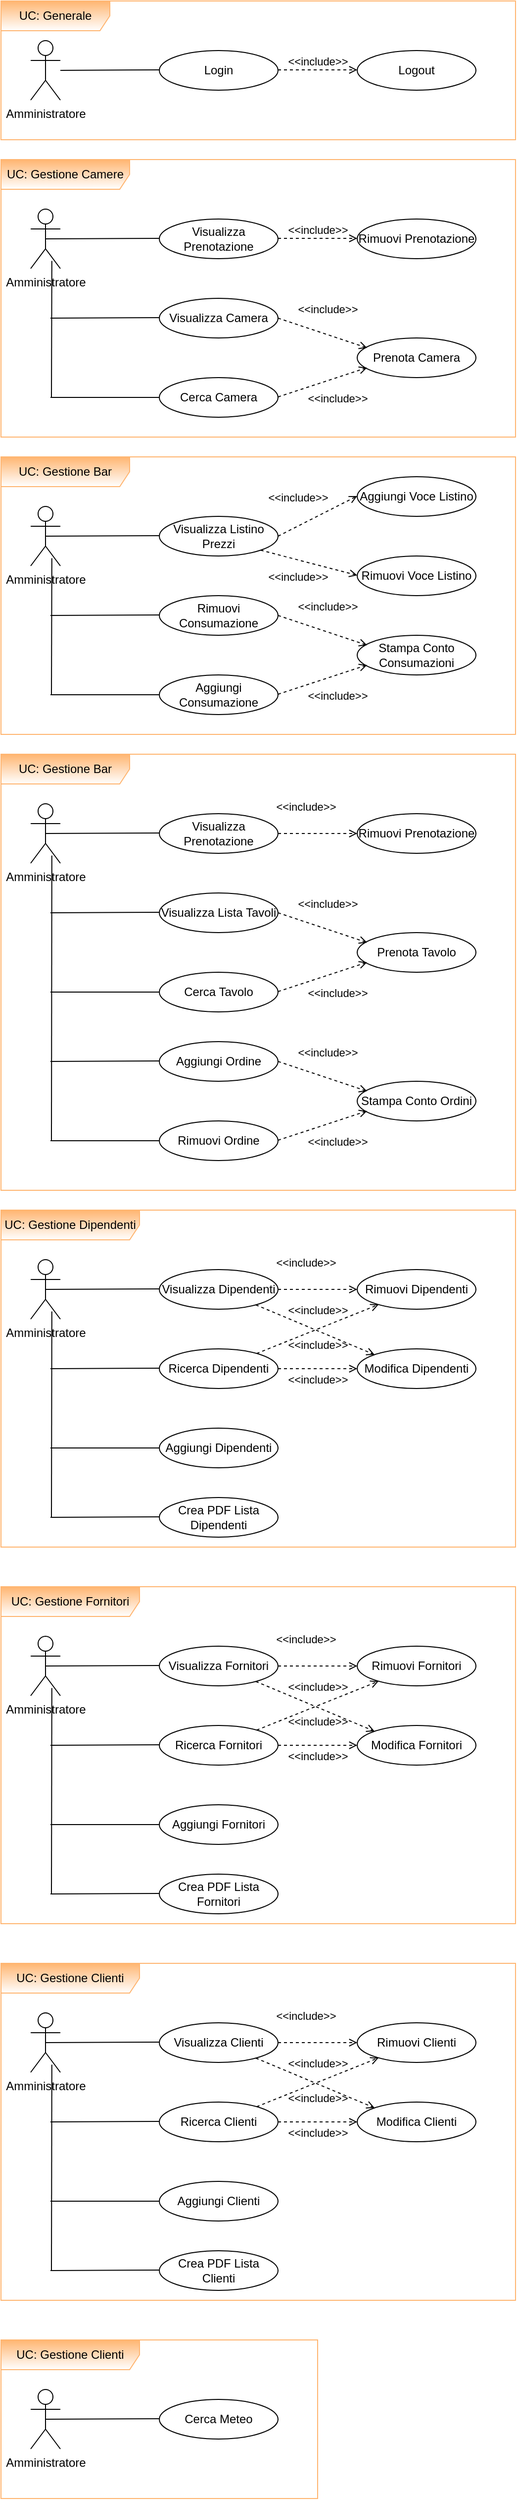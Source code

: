 <mxfile version="14.9.0" type="github">
  <diagram id="NqPz3V7me-MqtQ7d7VtO" name="Page-1">
    <mxGraphModel dx="1007" dy="547" grid="1" gridSize="10" guides="1" tooltips="1" connect="1" arrows="1" fold="1" page="1" pageScale="1" pageWidth="827" pageHeight="1169" math="0" shadow="0">
      <root>
        <mxCell id="0" />
        <mxCell id="1" parent="0" />
        <mxCell id="5VnEzYSrw6fhQEY2myun-6" value="UC: Generale" style="shape=umlFrame;whiteSpace=wrap;html=1;swimlaneFillColor=none;gradientColor=#ffffff;width=110;height=30;fillColor=#FFB570;strokeColor=#FFB570;" vertex="1" parent="1">
          <mxGeometry x="120" y="40" width="520" height="140" as="geometry" />
        </mxCell>
        <mxCell id="5VnEzYSrw6fhQEY2myun-1" value="Amministratore" style="shape=umlActor;html=1;verticalLabelPosition=bottom;verticalAlign=top;align=center;" vertex="1" parent="1">
          <mxGeometry x="150" y="80" width="30" height="60" as="geometry" />
        </mxCell>
        <mxCell id="5VnEzYSrw6fhQEY2myun-2" value="Login" style="ellipse;whiteSpace=wrap;html=1;" vertex="1" parent="1">
          <mxGeometry x="280" y="90" width="120" height="40" as="geometry" />
        </mxCell>
        <mxCell id="5VnEzYSrw6fhQEY2myun-3" value="Logout" style="ellipse;whiteSpace=wrap;html=1;" vertex="1" parent="1">
          <mxGeometry x="480" y="90" width="120" height="40" as="geometry" />
        </mxCell>
        <mxCell id="5VnEzYSrw6fhQEY2myun-4" value="" style="edgeStyle=none;html=1;endArrow=none;verticalAlign=bottom;" edge="1" parent="1">
          <mxGeometry width="160" relative="1" as="geometry">
            <mxPoint x="180" y="110" as="sourcePoint" />
            <mxPoint x="280" y="109.5" as="targetPoint" />
            <Array as="points" />
          </mxGeometry>
        </mxCell>
        <mxCell id="5VnEzYSrw6fhQEY2myun-5" value="&amp;lt;&amp;lt;include&amp;gt;&amp;gt;" style="edgeStyle=none;html=1;endArrow=open;verticalAlign=bottom;dashed=1;labelBackgroundColor=none;" edge="1" parent="1">
          <mxGeometry width="160" relative="1" as="geometry">
            <mxPoint x="400" y="109.5" as="sourcePoint" />
            <mxPoint x="480" y="109.5" as="targetPoint" />
            <Array as="points">
              <mxPoint x="440" y="109.5" />
            </Array>
          </mxGeometry>
        </mxCell>
        <mxCell id="5VnEzYSrw6fhQEY2myun-7" value="UC: Gestione Camere" style="shape=umlFrame;whiteSpace=wrap;html=1;swimlaneFillColor=none;gradientColor=#ffffff;width=130;height=30;fillColor=#FFB570;strokeColor=#FFB570;" vertex="1" parent="1">
          <mxGeometry x="120" y="200" width="520" height="280" as="geometry" />
        </mxCell>
        <mxCell id="5VnEzYSrw6fhQEY2myun-13" value="Amministratore" style="shape=umlActor;html=1;verticalLabelPosition=bottom;verticalAlign=top;align=center;" vertex="1" parent="1">
          <mxGeometry x="150" y="250" width="30" height="60" as="geometry" />
        </mxCell>
        <mxCell id="5VnEzYSrw6fhQEY2myun-14" value="Visualizza Prenotazione" style="ellipse;whiteSpace=wrap;html=1;" vertex="1" parent="1">
          <mxGeometry x="280" y="260" width="120" height="40" as="geometry" />
        </mxCell>
        <mxCell id="5VnEzYSrw6fhQEY2myun-15" value="Rimuovi Prenotazione" style="ellipse;whiteSpace=wrap;html=1;" vertex="1" parent="1">
          <mxGeometry x="480" y="260" width="120" height="40" as="geometry" />
        </mxCell>
        <mxCell id="5VnEzYSrw6fhQEY2myun-16" value="" style="edgeStyle=none;html=1;endArrow=none;verticalAlign=bottom;exitX=0.5;exitY=0.5;exitDx=0;exitDy=0;exitPerimeter=0;" edge="1" parent="1" source="5VnEzYSrw6fhQEY2myun-13">
          <mxGeometry width="160" relative="1" as="geometry">
            <mxPoint x="180" y="280" as="sourcePoint" />
            <mxPoint x="280" y="279.5" as="targetPoint" />
            <Array as="points" />
          </mxGeometry>
        </mxCell>
        <mxCell id="5VnEzYSrw6fhQEY2myun-17" value="&amp;lt;&amp;lt;include&amp;gt;&amp;gt;" style="edgeStyle=none;html=1;endArrow=open;verticalAlign=bottom;dashed=1;labelBackgroundColor=none;" edge="1" parent="1">
          <mxGeometry width="160" relative="1" as="geometry">
            <mxPoint x="400" y="279.5" as="sourcePoint" />
            <mxPoint x="480" y="279.5" as="targetPoint" />
            <Array as="points">
              <mxPoint x="440" y="279.5" />
            </Array>
          </mxGeometry>
        </mxCell>
        <mxCell id="5VnEzYSrw6fhQEY2myun-19" value="Visualizza Camera" style="ellipse;whiteSpace=wrap;html=1;" vertex="1" parent="1">
          <mxGeometry x="280" y="340" width="120" height="40" as="geometry" />
        </mxCell>
        <mxCell id="5VnEzYSrw6fhQEY2myun-20" value="Prenota Camera" style="ellipse;whiteSpace=wrap;html=1;" vertex="1" parent="1">
          <mxGeometry x="480" y="380" width="120" height="40" as="geometry" />
        </mxCell>
        <mxCell id="5VnEzYSrw6fhQEY2myun-21" value="" style="edgeStyle=none;html=1;endArrow=none;verticalAlign=bottom;" edge="1" parent="1">
          <mxGeometry width="160" relative="1" as="geometry">
            <mxPoint x="170" y="360" as="sourcePoint" />
            <mxPoint x="280" y="359.5" as="targetPoint" />
            <Array as="points" />
          </mxGeometry>
        </mxCell>
        <mxCell id="5VnEzYSrw6fhQEY2myun-22" value="&amp;lt;&amp;lt;include&amp;gt;&amp;gt;" style="edgeStyle=none;html=1;endArrow=open;verticalAlign=bottom;dashed=1;labelBackgroundColor=none;exitX=1;exitY=0.5;exitDx=0;exitDy=0;" edge="1" parent="1" source="5VnEzYSrw6fhQEY2myun-19">
          <mxGeometry y="16" width="160" relative="1" as="geometry">
            <mxPoint x="400" y="419.5" as="sourcePoint" />
            <mxPoint x="490" y="390" as="targetPoint" />
            <Array as="points" />
            <mxPoint as="offset" />
          </mxGeometry>
        </mxCell>
        <mxCell id="5VnEzYSrw6fhQEY2myun-25" value="" style="edgeStyle=none;html=1;endArrow=none;verticalAlign=bottom;exitX=0.713;exitY=0.87;exitDx=0;exitDy=0;exitPerimeter=0;" edge="1" parent="1" source="5VnEzYSrw6fhQEY2myun-13">
          <mxGeometry width="160" relative="1" as="geometry">
            <mxPoint x="580" y="480" as="sourcePoint" />
            <mxPoint x="171" y="440" as="targetPoint" />
          </mxGeometry>
        </mxCell>
        <mxCell id="5VnEzYSrw6fhQEY2myun-26" value="" style="edgeStyle=none;html=1;endArrow=none;verticalAlign=bottom;" edge="1" parent="1">
          <mxGeometry width="160" relative="1" as="geometry">
            <mxPoint x="170" y="440" as="sourcePoint" />
            <mxPoint x="280" y="440" as="targetPoint" />
          </mxGeometry>
        </mxCell>
        <mxCell id="5VnEzYSrw6fhQEY2myun-27" value="Cerca Camera" style="ellipse;whiteSpace=wrap;html=1;" vertex="1" parent="1">
          <mxGeometry x="280" y="420" width="120" height="40" as="geometry" />
        </mxCell>
        <mxCell id="5VnEzYSrw6fhQEY2myun-29" value="&amp;lt;&amp;lt;include&amp;gt;&amp;gt;" style="edgeStyle=none;html=1;endArrow=open;verticalAlign=bottom;dashed=1;labelBackgroundColor=none;" edge="1" parent="1">
          <mxGeometry x="0.135" y="-29" width="160" relative="1" as="geometry">
            <mxPoint x="400" y="439.5" as="sourcePoint" />
            <mxPoint x="490" y="410" as="targetPoint" />
            <mxPoint as="offset" />
          </mxGeometry>
        </mxCell>
        <mxCell id="5VnEzYSrw6fhQEY2myun-30" value="UC: Gestione Bar" style="shape=umlFrame;whiteSpace=wrap;html=1;swimlaneFillColor=none;gradientColor=#ffffff;width=130;height=30;fillColor=#FFB570;strokeColor=#FFB570;" vertex="1" parent="1">
          <mxGeometry x="120" y="500" width="520" height="280" as="geometry" />
        </mxCell>
        <mxCell id="5VnEzYSrw6fhQEY2myun-31" value="Amministratore" style="shape=umlActor;html=1;verticalLabelPosition=bottom;verticalAlign=top;align=center;" vertex="1" parent="1">
          <mxGeometry x="150" y="550" width="30" height="60" as="geometry" />
        </mxCell>
        <mxCell id="5VnEzYSrw6fhQEY2myun-32" value="Visualizza Listino Prezzi" style="ellipse;whiteSpace=wrap;html=1;" vertex="1" parent="1">
          <mxGeometry x="280" y="560" width="120" height="40" as="geometry" />
        </mxCell>
        <mxCell id="5VnEzYSrw6fhQEY2myun-33" value="Aggiungi Voce Listino" style="ellipse;whiteSpace=wrap;html=1;" vertex="1" parent="1">
          <mxGeometry x="480" y="520" width="120" height="40" as="geometry" />
        </mxCell>
        <mxCell id="5VnEzYSrw6fhQEY2myun-34" value="" style="edgeStyle=none;html=1;endArrow=none;verticalAlign=bottom;exitX=0.5;exitY=0.5;exitDx=0;exitDy=0;exitPerimeter=0;" edge="1" source="5VnEzYSrw6fhQEY2myun-31" parent="1">
          <mxGeometry width="160" relative="1" as="geometry">
            <mxPoint x="180" y="580" as="sourcePoint" />
            <mxPoint x="280" y="579.5" as="targetPoint" />
            <Array as="points" />
          </mxGeometry>
        </mxCell>
        <mxCell id="5VnEzYSrw6fhQEY2myun-35" value="&amp;lt;&amp;lt;include&amp;gt;&amp;gt;" style="edgeStyle=none;html=1;endArrow=open;verticalAlign=bottom;dashed=1;labelBackgroundColor=none;exitX=1;exitY=0.5;exitDx=0;exitDy=0;" edge="1" parent="1" source="5VnEzYSrw6fhQEY2myun-32">
          <mxGeometry x="-0.3" y="18" width="160" relative="1" as="geometry">
            <mxPoint x="400" y="539.5" as="sourcePoint" />
            <mxPoint x="480" y="539.5" as="targetPoint" />
            <Array as="points" />
            <mxPoint as="offset" />
          </mxGeometry>
        </mxCell>
        <mxCell id="5VnEzYSrw6fhQEY2myun-36" value="Rimuovi Consumazione" style="ellipse;whiteSpace=wrap;html=1;" vertex="1" parent="1">
          <mxGeometry x="280" y="640" width="120" height="40" as="geometry" />
        </mxCell>
        <mxCell id="5VnEzYSrw6fhQEY2myun-37" value="Stampa Conto Consumazioni" style="ellipse;whiteSpace=wrap;html=1;" vertex="1" parent="1">
          <mxGeometry x="480" y="680" width="120" height="40" as="geometry" />
        </mxCell>
        <mxCell id="5VnEzYSrw6fhQEY2myun-38" value="" style="edgeStyle=none;html=1;endArrow=none;verticalAlign=bottom;" edge="1" parent="1">
          <mxGeometry width="160" relative="1" as="geometry">
            <mxPoint x="170" y="660" as="sourcePoint" />
            <mxPoint x="280" y="659.5" as="targetPoint" />
            <Array as="points" />
          </mxGeometry>
        </mxCell>
        <mxCell id="5VnEzYSrw6fhQEY2myun-39" value="&amp;lt;&amp;lt;include&amp;gt;&amp;gt;" style="edgeStyle=none;html=1;endArrow=open;verticalAlign=bottom;dashed=1;labelBackgroundColor=none;exitX=1;exitY=0.5;exitDx=0;exitDy=0;" edge="1" source="5VnEzYSrw6fhQEY2myun-36" parent="1">
          <mxGeometry y="16" width="160" relative="1" as="geometry">
            <mxPoint x="400" y="719.5" as="sourcePoint" />
            <mxPoint x="490" y="690" as="targetPoint" />
            <Array as="points" />
            <mxPoint as="offset" />
          </mxGeometry>
        </mxCell>
        <mxCell id="5VnEzYSrw6fhQEY2myun-40" value="" style="edgeStyle=none;html=1;endArrow=none;verticalAlign=bottom;exitX=0.713;exitY=0.87;exitDx=0;exitDy=0;exitPerimeter=0;" edge="1" source="5VnEzYSrw6fhQEY2myun-31" parent="1">
          <mxGeometry width="160" relative="1" as="geometry">
            <mxPoint x="580" y="780" as="sourcePoint" />
            <mxPoint x="171" y="740" as="targetPoint" />
          </mxGeometry>
        </mxCell>
        <mxCell id="5VnEzYSrw6fhQEY2myun-41" value="" style="edgeStyle=none;html=1;endArrow=none;verticalAlign=bottom;" edge="1" parent="1">
          <mxGeometry width="160" relative="1" as="geometry">
            <mxPoint x="170" y="740" as="sourcePoint" />
            <mxPoint x="280" y="740" as="targetPoint" />
          </mxGeometry>
        </mxCell>
        <mxCell id="5VnEzYSrw6fhQEY2myun-42" value="Aggiungi Consumazione" style="ellipse;whiteSpace=wrap;html=1;" vertex="1" parent="1">
          <mxGeometry x="280" y="720" width="120" height="40" as="geometry" />
        </mxCell>
        <mxCell id="5VnEzYSrw6fhQEY2myun-43" value="&amp;lt;&amp;lt;include&amp;gt;&amp;gt;" style="edgeStyle=none;html=1;endArrow=open;verticalAlign=bottom;dashed=1;labelBackgroundColor=none;" edge="1" parent="1">
          <mxGeometry x="0.135" y="-29" width="160" relative="1" as="geometry">
            <mxPoint x="400" y="739.5" as="sourcePoint" />
            <mxPoint x="490" y="710" as="targetPoint" />
            <mxPoint as="offset" />
          </mxGeometry>
        </mxCell>
        <mxCell id="5VnEzYSrw6fhQEY2myun-44" value="Rimuovi Voce Listino" style="ellipse;whiteSpace=wrap;html=1;" vertex="1" parent="1">
          <mxGeometry x="480" y="600" width="120" height="40" as="geometry" />
        </mxCell>
        <mxCell id="5VnEzYSrw6fhQEY2myun-45" value="&amp;lt;&amp;lt;include&amp;gt;&amp;gt;" style="edgeStyle=none;html=1;endArrow=open;verticalAlign=bottom;dashed=1;labelBackgroundColor=none;exitX=1;exitY=1;exitDx=0;exitDy=0;" edge="1" parent="1" source="5VnEzYSrw6fhQEY2myun-32">
          <mxGeometry x="-0.1" y="-25" width="160" relative="1" as="geometry">
            <mxPoint x="400" y="660" as="sourcePoint" />
            <mxPoint x="480" y="619.5" as="targetPoint" />
            <Array as="points" />
            <mxPoint as="offset" />
          </mxGeometry>
        </mxCell>
        <mxCell id="5VnEzYSrw6fhQEY2myun-46" value="UC: Gestione Bar" style="shape=umlFrame;whiteSpace=wrap;html=1;swimlaneFillColor=none;gradientColor=#ffffff;width=130;height=30;fillColor=#FFB570;strokeColor=#FFB570;" vertex="1" parent="1">
          <mxGeometry x="120" y="800" width="520" height="440" as="geometry" />
        </mxCell>
        <mxCell id="5VnEzYSrw6fhQEY2myun-47" value="Amministratore" style="shape=umlActor;html=1;verticalLabelPosition=bottom;verticalAlign=top;align=center;" vertex="1" parent="1">
          <mxGeometry x="150" y="850" width="30" height="60" as="geometry" />
        </mxCell>
        <mxCell id="5VnEzYSrw6fhQEY2myun-48" value="Visualizza Prenotazione" style="ellipse;whiteSpace=wrap;html=1;" vertex="1" parent="1">
          <mxGeometry x="280" y="860" width="120" height="40" as="geometry" />
        </mxCell>
        <mxCell id="5VnEzYSrw6fhQEY2myun-49" value="Rimuovi Prenotazione" style="ellipse;whiteSpace=wrap;html=1;" vertex="1" parent="1">
          <mxGeometry x="480" y="860" width="120" height="40" as="geometry" />
        </mxCell>
        <mxCell id="5VnEzYSrw6fhQEY2myun-50" value="" style="edgeStyle=none;html=1;endArrow=none;verticalAlign=bottom;exitX=0.5;exitY=0.5;exitDx=0;exitDy=0;exitPerimeter=0;" edge="1" source="5VnEzYSrw6fhQEY2myun-47" parent="1">
          <mxGeometry width="160" relative="1" as="geometry">
            <mxPoint x="180" y="880" as="sourcePoint" />
            <mxPoint x="280" y="879.5" as="targetPoint" />
            <Array as="points" />
          </mxGeometry>
        </mxCell>
        <mxCell id="5VnEzYSrw6fhQEY2myun-51" value="&amp;lt;&amp;lt;include&amp;gt;&amp;gt;" style="edgeStyle=none;html=1;endArrow=open;verticalAlign=bottom;dashed=1;labelBackgroundColor=none;exitX=1;exitY=0.5;exitDx=0;exitDy=0;" edge="1" source="5VnEzYSrw6fhQEY2myun-48" parent="1" target="5VnEzYSrw6fhQEY2myun-49">
          <mxGeometry x="-0.3" y="18" width="160" relative="1" as="geometry">
            <mxPoint x="400" y="839.5" as="sourcePoint" />
            <mxPoint x="480" y="839.5" as="targetPoint" />
            <Array as="points" />
            <mxPoint as="offset" />
          </mxGeometry>
        </mxCell>
        <mxCell id="5VnEzYSrw6fhQEY2myun-52" value="Visualizza Lista Tavoli" style="ellipse;whiteSpace=wrap;html=1;" vertex="1" parent="1">
          <mxGeometry x="280" y="940" width="120" height="40" as="geometry" />
        </mxCell>
        <mxCell id="5VnEzYSrw6fhQEY2myun-53" value="Prenota Tavolo" style="ellipse;whiteSpace=wrap;html=1;" vertex="1" parent="1">
          <mxGeometry x="480" y="980" width="120" height="40" as="geometry" />
        </mxCell>
        <mxCell id="5VnEzYSrw6fhQEY2myun-54" value="" style="edgeStyle=none;html=1;endArrow=none;verticalAlign=bottom;" edge="1" parent="1">
          <mxGeometry width="160" relative="1" as="geometry">
            <mxPoint x="170" y="960" as="sourcePoint" />
            <mxPoint x="280" y="959.5" as="targetPoint" />
            <Array as="points" />
          </mxGeometry>
        </mxCell>
        <mxCell id="5VnEzYSrw6fhQEY2myun-55" value="&amp;lt;&amp;lt;include&amp;gt;&amp;gt;" style="edgeStyle=none;html=1;endArrow=open;verticalAlign=bottom;dashed=1;labelBackgroundColor=none;exitX=1;exitY=0.5;exitDx=0;exitDy=0;" edge="1" source="5VnEzYSrw6fhQEY2myun-52" parent="1">
          <mxGeometry y="16" width="160" relative="1" as="geometry">
            <mxPoint x="400" y="1019.5" as="sourcePoint" />
            <mxPoint x="490" y="990" as="targetPoint" />
            <Array as="points" />
            <mxPoint as="offset" />
          </mxGeometry>
        </mxCell>
        <mxCell id="5VnEzYSrw6fhQEY2myun-56" value="" style="edgeStyle=none;html=1;endArrow=none;verticalAlign=bottom;exitX=0.713;exitY=0.87;exitDx=0;exitDy=0;exitPerimeter=0;" edge="1" source="5VnEzYSrw6fhQEY2myun-47" parent="1">
          <mxGeometry width="160" relative="1" as="geometry">
            <mxPoint x="580" y="1080" as="sourcePoint" />
            <mxPoint x="171" y="1190" as="targetPoint" />
          </mxGeometry>
        </mxCell>
        <mxCell id="5VnEzYSrw6fhQEY2myun-57" value="" style="edgeStyle=none;html=1;endArrow=none;verticalAlign=bottom;" edge="1" parent="1">
          <mxGeometry width="160" relative="1" as="geometry">
            <mxPoint x="170" y="1040" as="sourcePoint" />
            <mxPoint x="280" y="1040" as="targetPoint" />
          </mxGeometry>
        </mxCell>
        <mxCell id="5VnEzYSrw6fhQEY2myun-58" value="Cerca Tavolo" style="ellipse;whiteSpace=wrap;html=1;" vertex="1" parent="1">
          <mxGeometry x="280" y="1020" width="120" height="40" as="geometry" />
        </mxCell>
        <mxCell id="5VnEzYSrw6fhQEY2myun-59" value="&amp;lt;&amp;lt;include&amp;gt;&amp;gt;" style="edgeStyle=none;html=1;endArrow=open;verticalAlign=bottom;dashed=1;labelBackgroundColor=none;" edge="1" parent="1">
          <mxGeometry x="0.135" y="-29" width="160" relative="1" as="geometry">
            <mxPoint x="400" y="1039.5" as="sourcePoint" />
            <mxPoint x="490" y="1010" as="targetPoint" />
            <mxPoint as="offset" />
          </mxGeometry>
        </mxCell>
        <mxCell id="5VnEzYSrw6fhQEY2myun-67" value="Aggiungi Ordine" style="ellipse;whiteSpace=wrap;html=1;" vertex="1" parent="1">
          <mxGeometry x="280" y="1090" width="120" height="40" as="geometry" />
        </mxCell>
        <mxCell id="5VnEzYSrw6fhQEY2myun-68" value="Stampa Conto Ordini" style="ellipse;whiteSpace=wrap;html=1;" vertex="1" parent="1">
          <mxGeometry x="480" y="1130" width="120" height="40" as="geometry" />
        </mxCell>
        <mxCell id="5VnEzYSrw6fhQEY2myun-69" value="" style="edgeStyle=none;html=1;endArrow=none;verticalAlign=bottom;" edge="1" parent="1">
          <mxGeometry width="160" relative="1" as="geometry">
            <mxPoint x="170" y="1110" as="sourcePoint" />
            <mxPoint x="280" y="1109.5" as="targetPoint" />
            <Array as="points" />
          </mxGeometry>
        </mxCell>
        <mxCell id="5VnEzYSrw6fhQEY2myun-70" value="&amp;lt;&amp;lt;include&amp;gt;&amp;gt;" style="edgeStyle=none;html=1;endArrow=open;verticalAlign=bottom;dashed=1;labelBackgroundColor=none;exitX=1;exitY=0.5;exitDx=0;exitDy=0;" edge="1" source="5VnEzYSrw6fhQEY2myun-67" parent="1">
          <mxGeometry y="16" width="160" relative="1" as="geometry">
            <mxPoint x="400" y="1169.5" as="sourcePoint" />
            <mxPoint x="490" y="1140" as="targetPoint" />
            <Array as="points" />
            <mxPoint as="offset" />
          </mxGeometry>
        </mxCell>
        <mxCell id="5VnEzYSrw6fhQEY2myun-71" value="" style="edgeStyle=none;html=1;endArrow=none;verticalAlign=bottom;" edge="1" parent="1">
          <mxGeometry width="160" relative="1" as="geometry">
            <mxPoint x="170" y="1190" as="sourcePoint" />
            <mxPoint x="280" y="1190" as="targetPoint" />
          </mxGeometry>
        </mxCell>
        <mxCell id="5VnEzYSrw6fhQEY2myun-72" value="Rimuovi Ordine" style="ellipse;whiteSpace=wrap;html=1;" vertex="1" parent="1">
          <mxGeometry x="280" y="1170" width="120" height="40" as="geometry" />
        </mxCell>
        <mxCell id="5VnEzYSrw6fhQEY2myun-73" value="&amp;lt;&amp;lt;include&amp;gt;&amp;gt;" style="edgeStyle=none;html=1;endArrow=open;verticalAlign=bottom;dashed=1;labelBackgroundColor=none;" edge="1" parent="1">
          <mxGeometry x="0.135" y="-29" width="160" relative="1" as="geometry">
            <mxPoint x="400" y="1189.5" as="sourcePoint" />
            <mxPoint x="490" y="1160" as="targetPoint" />
            <mxPoint as="offset" />
          </mxGeometry>
        </mxCell>
        <mxCell id="5VnEzYSrw6fhQEY2myun-74" value="UC: Gestione Dipendenti" style="shape=umlFrame;whiteSpace=wrap;html=1;swimlaneFillColor=none;gradientColor=#ffffff;width=140;height=30;fillColor=#FFB570;strokeColor=#FFB570;" vertex="1" parent="1">
          <mxGeometry x="120" y="1260" width="520" height="340" as="geometry" />
        </mxCell>
        <mxCell id="5VnEzYSrw6fhQEY2myun-75" value="Amministratore" style="shape=umlActor;html=1;verticalLabelPosition=bottom;verticalAlign=top;align=center;" vertex="1" parent="1">
          <mxGeometry x="150" y="1310" width="30" height="60" as="geometry" />
        </mxCell>
        <mxCell id="5VnEzYSrw6fhQEY2myun-76" value="Visualizza Dipendenti" style="ellipse;whiteSpace=wrap;html=1;" vertex="1" parent="1">
          <mxGeometry x="280" y="1320" width="120" height="40" as="geometry" />
        </mxCell>
        <mxCell id="5VnEzYSrw6fhQEY2myun-77" value="Rimuovi Dipendenti" style="ellipse;whiteSpace=wrap;html=1;" vertex="1" parent="1">
          <mxGeometry x="480" y="1320" width="120" height="40" as="geometry" />
        </mxCell>
        <mxCell id="5VnEzYSrw6fhQEY2myun-78" value="" style="edgeStyle=none;html=1;endArrow=none;verticalAlign=bottom;exitX=0.5;exitY=0.5;exitDx=0;exitDy=0;exitPerimeter=0;" edge="1" parent="1" source="5VnEzYSrw6fhQEY2myun-75">
          <mxGeometry width="160" relative="1" as="geometry">
            <mxPoint x="180" y="1340" as="sourcePoint" />
            <mxPoint x="280" y="1339.5" as="targetPoint" />
            <Array as="points" />
          </mxGeometry>
        </mxCell>
        <mxCell id="5VnEzYSrw6fhQEY2myun-79" value="&amp;lt;&amp;lt;include&amp;gt;&amp;gt;" style="edgeStyle=none;html=1;endArrow=open;verticalAlign=bottom;dashed=1;labelBackgroundColor=none;exitX=1;exitY=0.5;exitDx=0;exitDy=0;" edge="1" parent="1" source="5VnEzYSrw6fhQEY2myun-76" target="5VnEzYSrw6fhQEY2myun-77">
          <mxGeometry x="-0.3" y="18" width="160" relative="1" as="geometry">
            <mxPoint x="400" y="1299.5" as="sourcePoint" />
            <mxPoint x="480" y="1299.5" as="targetPoint" />
            <Array as="points" />
            <mxPoint as="offset" />
          </mxGeometry>
        </mxCell>
        <mxCell id="5VnEzYSrw6fhQEY2myun-80" value="Ricerca Dipendenti" style="ellipse;whiteSpace=wrap;html=1;" vertex="1" parent="1">
          <mxGeometry x="280" y="1400" width="120" height="40" as="geometry" />
        </mxCell>
        <mxCell id="5VnEzYSrw6fhQEY2myun-81" value="Modifica Dipendenti" style="ellipse;whiteSpace=wrap;html=1;" vertex="1" parent="1">
          <mxGeometry x="480" y="1400" width="120" height="40" as="geometry" />
        </mxCell>
        <mxCell id="5VnEzYSrw6fhQEY2myun-82" value="" style="edgeStyle=none;html=1;endArrow=none;verticalAlign=bottom;" edge="1" parent="1">
          <mxGeometry width="160" relative="1" as="geometry">
            <mxPoint x="170" y="1420" as="sourcePoint" />
            <mxPoint x="280" y="1419.5" as="targetPoint" />
            <Array as="points" />
          </mxGeometry>
        </mxCell>
        <mxCell id="5VnEzYSrw6fhQEY2myun-83" value="&amp;lt;&amp;lt;include&amp;gt;&amp;gt;" style="edgeStyle=none;html=1;endArrow=open;verticalAlign=bottom;dashed=1;labelBackgroundColor=none;exitX=1;exitY=0.5;exitDx=0;exitDy=0;" edge="1" parent="1" source="5VnEzYSrw6fhQEY2myun-80" target="5VnEzYSrw6fhQEY2myun-81">
          <mxGeometry y="-20" width="160" relative="1" as="geometry">
            <mxPoint x="400" y="1479.5" as="sourcePoint" />
            <mxPoint x="490" y="1450" as="targetPoint" />
            <Array as="points" />
            <mxPoint as="offset" />
          </mxGeometry>
        </mxCell>
        <mxCell id="5VnEzYSrw6fhQEY2myun-84" value="" style="edgeStyle=none;html=1;endArrow=none;verticalAlign=bottom;exitX=0.713;exitY=0.87;exitDx=0;exitDy=0;exitPerimeter=0;" edge="1" parent="1" source="5VnEzYSrw6fhQEY2myun-75">
          <mxGeometry width="160" relative="1" as="geometry">
            <mxPoint x="580" y="1540" as="sourcePoint" />
            <mxPoint x="171" y="1570" as="targetPoint" />
          </mxGeometry>
        </mxCell>
        <mxCell id="5VnEzYSrw6fhQEY2myun-85" value="" style="edgeStyle=none;html=1;endArrow=none;verticalAlign=bottom;" edge="1" parent="1">
          <mxGeometry width="160" relative="1" as="geometry">
            <mxPoint x="170" y="1500" as="sourcePoint" />
            <mxPoint x="280" y="1500" as="targetPoint" />
          </mxGeometry>
        </mxCell>
        <mxCell id="5VnEzYSrw6fhQEY2myun-86" value="Aggiungi Dipendenti" style="ellipse;whiteSpace=wrap;html=1;" vertex="1" parent="1">
          <mxGeometry x="280" y="1480" width="120" height="40" as="geometry" />
        </mxCell>
        <mxCell id="5VnEzYSrw6fhQEY2myun-88" value="Crea PDF Lista Dipendenti" style="ellipse;whiteSpace=wrap;html=1;" vertex="1" parent="1">
          <mxGeometry x="280" y="1550" width="120" height="40" as="geometry" />
        </mxCell>
        <mxCell id="5VnEzYSrw6fhQEY2myun-90" value="" style="edgeStyle=none;html=1;endArrow=none;verticalAlign=bottom;" edge="1" parent="1">
          <mxGeometry width="160" relative="1" as="geometry">
            <mxPoint x="170" y="1570" as="sourcePoint" />
            <mxPoint x="280" y="1569.5" as="targetPoint" />
            <Array as="points" />
          </mxGeometry>
        </mxCell>
        <mxCell id="5VnEzYSrw6fhQEY2myun-95" value="&amp;lt;&amp;lt;include&amp;gt;&amp;gt;" style="edgeStyle=none;html=1;endArrow=open;verticalAlign=bottom;dashed=1;labelBackgroundColor=none;" edge="1" parent="1" source="5VnEzYSrw6fhQEY2myun-80" target="5VnEzYSrw6fhQEY2myun-77">
          <mxGeometry x="-0.139" y="-23" width="160" relative="1" as="geometry">
            <mxPoint x="340" y="1380" as="sourcePoint" />
            <mxPoint x="500" y="1380" as="targetPoint" />
            <mxPoint as="offset" />
          </mxGeometry>
        </mxCell>
        <mxCell id="5VnEzYSrw6fhQEY2myun-96" value="&amp;lt;&amp;lt;include&amp;gt;&amp;gt;" style="edgeStyle=none;html=1;endArrow=open;verticalAlign=bottom;dashed=1;labelBackgroundColor=none;entryX=0;entryY=0;entryDx=0;entryDy=0;" edge="1" parent="1" source="5VnEzYSrw6fhQEY2myun-76" target="5VnEzYSrw6fhQEY2myun-81">
          <mxGeometry x="-0.03" y="11" width="160" relative="1" as="geometry">
            <mxPoint x="334" y="1370" as="sourcePoint" />
            <mxPoint x="494" y="1370" as="targetPoint" />
            <mxPoint as="offset" />
          </mxGeometry>
        </mxCell>
        <mxCell id="5VnEzYSrw6fhQEY2myun-97" value="UC: Gestione Fornitori" style="shape=umlFrame;whiteSpace=wrap;html=1;swimlaneFillColor=none;gradientColor=#ffffff;width=140;height=30;fillColor=#FFB570;strokeColor=#FFB570;" vertex="1" parent="1">
          <mxGeometry x="120" y="1640" width="520" height="340" as="geometry" />
        </mxCell>
        <mxCell id="5VnEzYSrw6fhQEY2myun-98" value="Amministratore" style="shape=umlActor;html=1;verticalLabelPosition=bottom;verticalAlign=top;align=center;" vertex="1" parent="1">
          <mxGeometry x="150" y="1690" width="30" height="60" as="geometry" />
        </mxCell>
        <mxCell id="5VnEzYSrw6fhQEY2myun-99" value="Visualizza Fornitori" style="ellipse;whiteSpace=wrap;html=1;" vertex="1" parent="1">
          <mxGeometry x="280" y="1700" width="120" height="40" as="geometry" />
        </mxCell>
        <mxCell id="5VnEzYSrw6fhQEY2myun-100" value="Rimuovi Fornitori" style="ellipse;whiteSpace=wrap;html=1;" vertex="1" parent="1">
          <mxGeometry x="480" y="1700" width="120" height="40" as="geometry" />
        </mxCell>
        <mxCell id="5VnEzYSrw6fhQEY2myun-101" value="" style="edgeStyle=none;html=1;endArrow=none;verticalAlign=bottom;exitX=0.5;exitY=0.5;exitDx=0;exitDy=0;exitPerimeter=0;" edge="1" parent="1" source="5VnEzYSrw6fhQEY2myun-98">
          <mxGeometry width="160" relative="1" as="geometry">
            <mxPoint x="180" y="1720" as="sourcePoint" />
            <mxPoint x="280" y="1719.5" as="targetPoint" />
            <Array as="points" />
          </mxGeometry>
        </mxCell>
        <mxCell id="5VnEzYSrw6fhQEY2myun-102" value="&amp;lt;&amp;lt;include&amp;gt;&amp;gt;" style="edgeStyle=none;html=1;endArrow=open;verticalAlign=bottom;dashed=1;labelBackgroundColor=none;exitX=1;exitY=0.5;exitDx=0;exitDy=0;" edge="1" parent="1" source="5VnEzYSrw6fhQEY2myun-99" target="5VnEzYSrw6fhQEY2myun-100">
          <mxGeometry x="-0.3" y="18" width="160" relative="1" as="geometry">
            <mxPoint x="400" y="1679.5" as="sourcePoint" />
            <mxPoint x="480" y="1679.5" as="targetPoint" />
            <Array as="points" />
            <mxPoint as="offset" />
          </mxGeometry>
        </mxCell>
        <mxCell id="5VnEzYSrw6fhQEY2myun-103" value="Ricerca Fornitori" style="ellipse;whiteSpace=wrap;html=1;" vertex="1" parent="1">
          <mxGeometry x="280" y="1780" width="120" height="40" as="geometry" />
        </mxCell>
        <mxCell id="5VnEzYSrw6fhQEY2myun-104" value="Modifica Fornitori" style="ellipse;whiteSpace=wrap;html=1;" vertex="1" parent="1">
          <mxGeometry x="480" y="1780" width="120" height="40" as="geometry" />
        </mxCell>
        <mxCell id="5VnEzYSrw6fhQEY2myun-105" value="" style="edgeStyle=none;html=1;endArrow=none;verticalAlign=bottom;" edge="1" parent="1">
          <mxGeometry width="160" relative="1" as="geometry">
            <mxPoint x="170" y="1800" as="sourcePoint" />
            <mxPoint x="280" y="1799.5" as="targetPoint" />
            <Array as="points" />
          </mxGeometry>
        </mxCell>
        <mxCell id="5VnEzYSrw6fhQEY2myun-106" value="&amp;lt;&amp;lt;include&amp;gt;&amp;gt;" style="edgeStyle=none;html=1;endArrow=open;verticalAlign=bottom;dashed=1;labelBackgroundColor=none;exitX=1;exitY=0.5;exitDx=0;exitDy=0;" edge="1" parent="1" source="5VnEzYSrw6fhQEY2myun-103" target="5VnEzYSrw6fhQEY2myun-104">
          <mxGeometry y="-20" width="160" relative="1" as="geometry">
            <mxPoint x="400" y="1859.5" as="sourcePoint" />
            <mxPoint x="490" y="1830" as="targetPoint" />
            <Array as="points" />
            <mxPoint as="offset" />
          </mxGeometry>
        </mxCell>
        <mxCell id="5VnEzYSrw6fhQEY2myun-107" value="" style="edgeStyle=none;html=1;endArrow=none;verticalAlign=bottom;exitX=0.713;exitY=0.87;exitDx=0;exitDy=0;exitPerimeter=0;" edge="1" parent="1" source="5VnEzYSrw6fhQEY2myun-98">
          <mxGeometry width="160" relative="1" as="geometry">
            <mxPoint x="580" y="1920" as="sourcePoint" />
            <mxPoint x="171" y="1950" as="targetPoint" />
          </mxGeometry>
        </mxCell>
        <mxCell id="5VnEzYSrw6fhQEY2myun-108" value="" style="edgeStyle=none;html=1;endArrow=none;verticalAlign=bottom;" edge="1" parent="1">
          <mxGeometry width="160" relative="1" as="geometry">
            <mxPoint x="170" y="1880" as="sourcePoint" />
            <mxPoint x="280" y="1880" as="targetPoint" />
          </mxGeometry>
        </mxCell>
        <mxCell id="5VnEzYSrw6fhQEY2myun-109" value="Aggiungi Fornitori" style="ellipse;whiteSpace=wrap;html=1;" vertex="1" parent="1">
          <mxGeometry x="280" y="1860" width="120" height="40" as="geometry" />
        </mxCell>
        <mxCell id="5VnEzYSrw6fhQEY2myun-110" value="Crea PDF Lista Fornitori" style="ellipse;whiteSpace=wrap;html=1;" vertex="1" parent="1">
          <mxGeometry x="280" y="1930" width="120" height="40" as="geometry" />
        </mxCell>
        <mxCell id="5VnEzYSrw6fhQEY2myun-111" value="" style="edgeStyle=none;html=1;endArrow=none;verticalAlign=bottom;" edge="1" parent="1">
          <mxGeometry width="160" relative="1" as="geometry">
            <mxPoint x="170" y="1950" as="sourcePoint" />
            <mxPoint x="280" y="1949.5" as="targetPoint" />
            <Array as="points" />
          </mxGeometry>
        </mxCell>
        <mxCell id="5VnEzYSrw6fhQEY2myun-112" value="&amp;lt;&amp;lt;include&amp;gt;&amp;gt;" style="edgeStyle=none;html=1;endArrow=open;verticalAlign=bottom;dashed=1;labelBackgroundColor=none;" edge="1" parent="1" source="5VnEzYSrw6fhQEY2myun-103" target="5VnEzYSrw6fhQEY2myun-100">
          <mxGeometry x="-0.139" y="-23" width="160" relative="1" as="geometry">
            <mxPoint x="340" y="1760" as="sourcePoint" />
            <mxPoint x="500" y="1760" as="targetPoint" />
            <mxPoint as="offset" />
          </mxGeometry>
        </mxCell>
        <mxCell id="5VnEzYSrw6fhQEY2myun-113" value="&amp;lt;&amp;lt;include&amp;gt;&amp;gt;" style="edgeStyle=none;html=1;endArrow=open;verticalAlign=bottom;dashed=1;labelBackgroundColor=none;entryX=0;entryY=0;entryDx=0;entryDy=0;" edge="1" parent="1" source="5VnEzYSrw6fhQEY2myun-99" target="5VnEzYSrw6fhQEY2myun-104">
          <mxGeometry x="-0.03" y="11" width="160" relative="1" as="geometry">
            <mxPoint x="334" y="1750" as="sourcePoint" />
            <mxPoint x="494" y="1750" as="targetPoint" />
            <mxPoint as="offset" />
          </mxGeometry>
        </mxCell>
        <mxCell id="5VnEzYSrw6fhQEY2myun-115" value="UC: Gestione Clienti" style="shape=umlFrame;whiteSpace=wrap;html=1;swimlaneFillColor=none;gradientColor=#ffffff;width=140;height=30;fillColor=#FFB570;strokeColor=#FFB570;" vertex="1" parent="1">
          <mxGeometry x="120" y="2020" width="520" height="340" as="geometry" />
        </mxCell>
        <mxCell id="5VnEzYSrw6fhQEY2myun-116" value="Amministratore" style="shape=umlActor;html=1;verticalLabelPosition=bottom;verticalAlign=top;align=center;" vertex="1" parent="1">
          <mxGeometry x="150" y="2070" width="30" height="60" as="geometry" />
        </mxCell>
        <mxCell id="5VnEzYSrw6fhQEY2myun-117" value="Visualizza Clienti" style="ellipse;whiteSpace=wrap;html=1;" vertex="1" parent="1">
          <mxGeometry x="280" y="2080" width="120" height="40" as="geometry" />
        </mxCell>
        <mxCell id="5VnEzYSrw6fhQEY2myun-118" value="Rimuovi Clienti" style="ellipse;whiteSpace=wrap;html=1;" vertex="1" parent="1">
          <mxGeometry x="480" y="2080" width="120" height="40" as="geometry" />
        </mxCell>
        <mxCell id="5VnEzYSrw6fhQEY2myun-119" value="" style="edgeStyle=none;html=1;endArrow=none;verticalAlign=bottom;exitX=0.5;exitY=0.5;exitDx=0;exitDy=0;exitPerimeter=0;" edge="1" source="5VnEzYSrw6fhQEY2myun-116" parent="1">
          <mxGeometry width="160" relative="1" as="geometry">
            <mxPoint x="180" y="2100" as="sourcePoint" />
            <mxPoint x="280" y="2099.5" as="targetPoint" />
            <Array as="points" />
          </mxGeometry>
        </mxCell>
        <mxCell id="5VnEzYSrw6fhQEY2myun-120" value="&amp;lt;&amp;lt;include&amp;gt;&amp;gt;" style="edgeStyle=none;html=1;endArrow=open;verticalAlign=bottom;dashed=1;labelBackgroundColor=none;exitX=1;exitY=0.5;exitDx=0;exitDy=0;" edge="1" source="5VnEzYSrw6fhQEY2myun-117" target="5VnEzYSrw6fhQEY2myun-118" parent="1">
          <mxGeometry x="-0.3" y="18" width="160" relative="1" as="geometry">
            <mxPoint x="400" y="2059.5" as="sourcePoint" />
            <mxPoint x="480" y="2059.5" as="targetPoint" />
            <Array as="points" />
            <mxPoint as="offset" />
          </mxGeometry>
        </mxCell>
        <mxCell id="5VnEzYSrw6fhQEY2myun-121" value="Ricerca Clienti" style="ellipse;whiteSpace=wrap;html=1;" vertex="1" parent="1">
          <mxGeometry x="280" y="2160" width="120" height="40" as="geometry" />
        </mxCell>
        <mxCell id="5VnEzYSrw6fhQEY2myun-122" value="Modifica Clienti" style="ellipse;whiteSpace=wrap;html=1;" vertex="1" parent="1">
          <mxGeometry x="480" y="2160" width="120" height="40" as="geometry" />
        </mxCell>
        <mxCell id="5VnEzYSrw6fhQEY2myun-123" value="" style="edgeStyle=none;html=1;endArrow=none;verticalAlign=bottom;" edge="1" parent="1">
          <mxGeometry width="160" relative="1" as="geometry">
            <mxPoint x="170" y="2180" as="sourcePoint" />
            <mxPoint x="280" y="2179.5" as="targetPoint" />
            <Array as="points" />
          </mxGeometry>
        </mxCell>
        <mxCell id="5VnEzYSrw6fhQEY2myun-124" value="&amp;lt;&amp;lt;include&amp;gt;&amp;gt;" style="edgeStyle=none;html=1;endArrow=open;verticalAlign=bottom;dashed=1;labelBackgroundColor=none;exitX=1;exitY=0.5;exitDx=0;exitDy=0;" edge="1" source="5VnEzYSrw6fhQEY2myun-121" target="5VnEzYSrw6fhQEY2myun-122" parent="1">
          <mxGeometry y="-20" width="160" relative="1" as="geometry">
            <mxPoint x="400" y="2239.5" as="sourcePoint" />
            <mxPoint x="490" y="2210" as="targetPoint" />
            <Array as="points" />
            <mxPoint as="offset" />
          </mxGeometry>
        </mxCell>
        <mxCell id="5VnEzYSrw6fhQEY2myun-125" value="" style="edgeStyle=none;html=1;endArrow=none;verticalAlign=bottom;exitX=0.713;exitY=0.87;exitDx=0;exitDy=0;exitPerimeter=0;" edge="1" source="5VnEzYSrw6fhQEY2myun-116" parent="1">
          <mxGeometry width="160" relative="1" as="geometry">
            <mxPoint x="580" y="2300" as="sourcePoint" />
            <mxPoint x="171" y="2330" as="targetPoint" />
          </mxGeometry>
        </mxCell>
        <mxCell id="5VnEzYSrw6fhQEY2myun-126" value="" style="edgeStyle=none;html=1;endArrow=none;verticalAlign=bottom;" edge="1" parent="1">
          <mxGeometry width="160" relative="1" as="geometry">
            <mxPoint x="170" y="2260" as="sourcePoint" />
            <mxPoint x="280" y="2260" as="targetPoint" />
          </mxGeometry>
        </mxCell>
        <mxCell id="5VnEzYSrw6fhQEY2myun-127" value="Aggiungi Clienti" style="ellipse;whiteSpace=wrap;html=1;" vertex="1" parent="1">
          <mxGeometry x="280" y="2240" width="120" height="40" as="geometry" />
        </mxCell>
        <mxCell id="5VnEzYSrw6fhQEY2myun-128" value="Crea PDF Lista Clienti" style="ellipse;whiteSpace=wrap;html=1;" vertex="1" parent="1">
          <mxGeometry x="280" y="2310" width="120" height="40" as="geometry" />
        </mxCell>
        <mxCell id="5VnEzYSrw6fhQEY2myun-129" value="" style="edgeStyle=none;html=1;endArrow=none;verticalAlign=bottom;" edge="1" parent="1">
          <mxGeometry width="160" relative="1" as="geometry">
            <mxPoint x="170" y="2330" as="sourcePoint" />
            <mxPoint x="280" y="2329.5" as="targetPoint" />
            <Array as="points" />
          </mxGeometry>
        </mxCell>
        <mxCell id="5VnEzYSrw6fhQEY2myun-130" value="&amp;lt;&amp;lt;include&amp;gt;&amp;gt;" style="edgeStyle=none;html=1;endArrow=open;verticalAlign=bottom;dashed=1;labelBackgroundColor=none;" edge="1" source="5VnEzYSrw6fhQEY2myun-121" target="5VnEzYSrw6fhQEY2myun-118" parent="1">
          <mxGeometry x="-0.139" y="-23" width="160" relative="1" as="geometry">
            <mxPoint x="340" y="2140" as="sourcePoint" />
            <mxPoint x="500" y="2140" as="targetPoint" />
            <mxPoint as="offset" />
          </mxGeometry>
        </mxCell>
        <mxCell id="5VnEzYSrw6fhQEY2myun-131" value="&amp;lt;&amp;lt;include&amp;gt;&amp;gt;" style="edgeStyle=none;html=1;endArrow=open;verticalAlign=bottom;dashed=1;labelBackgroundColor=none;entryX=0;entryY=0;entryDx=0;entryDy=0;" edge="1" source="5VnEzYSrw6fhQEY2myun-117" target="5VnEzYSrw6fhQEY2myun-122" parent="1">
          <mxGeometry x="-0.03" y="11" width="160" relative="1" as="geometry">
            <mxPoint x="334" y="2130" as="sourcePoint" />
            <mxPoint x="494" y="2130" as="targetPoint" />
            <mxPoint as="offset" />
          </mxGeometry>
        </mxCell>
        <mxCell id="5VnEzYSrw6fhQEY2myun-132" value="UC: Gestione Clienti" style="shape=umlFrame;whiteSpace=wrap;html=1;swimlaneFillColor=none;gradientColor=#ffffff;width=140;height=30;fillColor=#FFB570;strokeColor=#FFB570;" vertex="1" parent="1">
          <mxGeometry x="120" y="2400" width="320" height="160" as="geometry" />
        </mxCell>
        <mxCell id="5VnEzYSrw6fhQEY2myun-133" value="Amministratore" style="shape=umlActor;html=1;verticalLabelPosition=bottom;verticalAlign=top;align=center;" vertex="1" parent="1">
          <mxGeometry x="150" y="2450" width="30" height="60" as="geometry" />
        </mxCell>
        <mxCell id="5VnEzYSrw6fhQEY2myun-134" value="Cerca Meteo" style="ellipse;whiteSpace=wrap;html=1;" vertex="1" parent="1">
          <mxGeometry x="280" y="2460" width="120" height="40" as="geometry" />
        </mxCell>
        <mxCell id="5VnEzYSrw6fhQEY2myun-136" value="" style="edgeStyle=none;html=1;endArrow=none;verticalAlign=bottom;exitX=0.5;exitY=0.5;exitDx=0;exitDy=0;exitPerimeter=0;" edge="1" parent="1" source="5VnEzYSrw6fhQEY2myun-133">
          <mxGeometry width="160" relative="1" as="geometry">
            <mxPoint x="180" y="2480" as="sourcePoint" />
            <mxPoint x="280" y="2479.5" as="targetPoint" />
            <Array as="points" />
          </mxGeometry>
        </mxCell>
      </root>
    </mxGraphModel>
  </diagram>
</mxfile>
